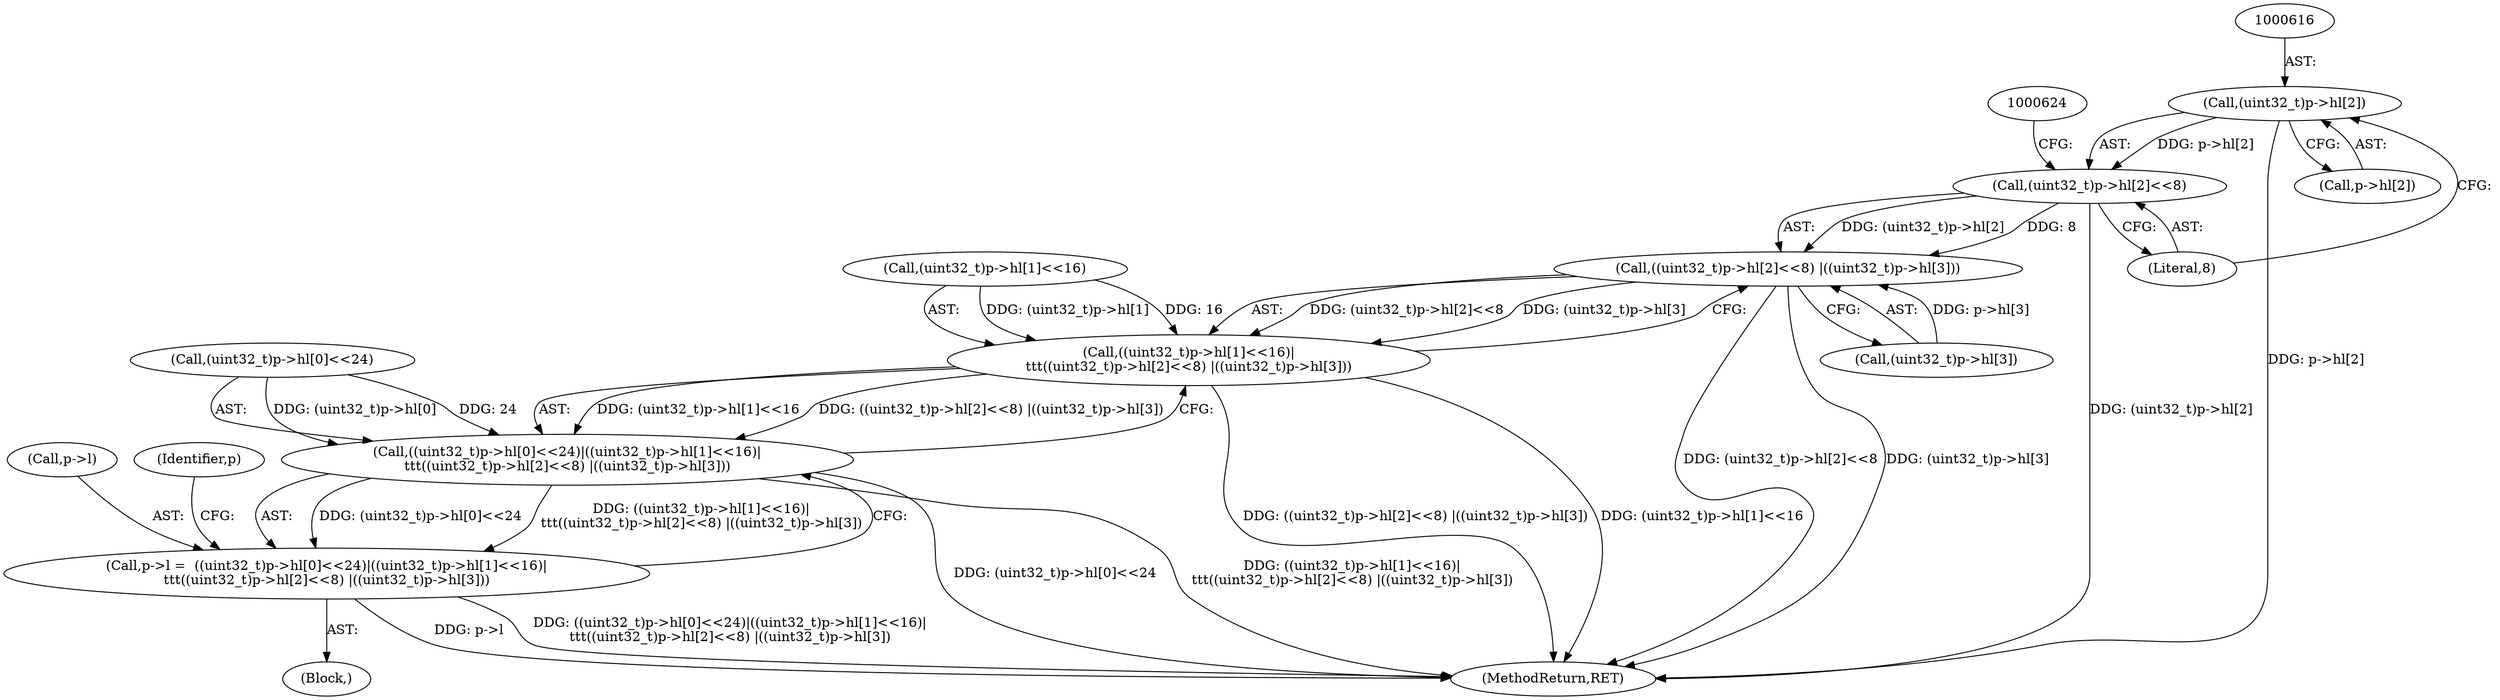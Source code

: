 digraph "0_file_4a284c89d6ef11aca34da65da7d673050a5ea320_2@array" {
"1000615" [label="(Call,(uint32_t)p->hl[2])"];
"1000614" [label="(Call,(uint32_t)p->hl[2]<<8)"];
"1000613" [label="(Call,((uint32_t)p->hl[2]<<8) |((uint32_t)p->hl[3]))"];
"1000603" [label="(Call,((uint32_t)p->hl[1]<<16)|\n\t\t\t((uint32_t)p->hl[2]<<8) |((uint32_t)p->hl[3]))"];
"1000593" [label="(Call,((uint32_t)p->hl[0]<<24)|((uint32_t)p->hl[1]<<16)|\n\t\t\t((uint32_t)p->hl[2]<<8) |((uint32_t)p->hl[3]))"];
"1000589" [label="(Call,p->l =  ((uint32_t)p->hl[0]<<24)|((uint32_t)p->hl[1]<<16)|\n\t\t\t((uint32_t)p->hl[2]<<8) |((uint32_t)p->hl[3]))"];
"1000879" [label="(MethodReturn,RET)"];
"1000613" [label="(Call,((uint32_t)p->hl[2]<<8) |((uint32_t)p->hl[3]))"];
"1000615" [label="(Call,(uint32_t)p->hl[2])"];
"1000593" [label="(Call,((uint32_t)p->hl[0]<<24)|((uint32_t)p->hl[1]<<16)|\n\t\t\t((uint32_t)p->hl[2]<<8) |((uint32_t)p->hl[3]))"];
"1000590" [label="(Call,p->l)"];
"1000631" [label="(Identifier,p)"];
"1000617" [label="(Call,p->hl[2])"];
"1000589" [label="(Call,p->l =  ((uint32_t)p->hl[0]<<24)|((uint32_t)p->hl[1]<<16)|\n\t\t\t((uint32_t)p->hl[2]<<8) |((uint32_t)p->hl[3]))"];
"1000623" [label="(Call,(uint32_t)p->hl[3])"];
"1000594" [label="(Call,(uint32_t)p->hl[0]<<24)"];
"1000604" [label="(Call,(uint32_t)p->hl[1]<<16)"];
"1000119" [label="(Block,)"];
"1000622" [label="(Literal,8)"];
"1000603" [label="(Call,((uint32_t)p->hl[1]<<16)|\n\t\t\t((uint32_t)p->hl[2]<<8) |((uint32_t)p->hl[3]))"];
"1000614" [label="(Call,(uint32_t)p->hl[2]<<8)"];
"1000615" -> "1000614"  [label="AST: "];
"1000615" -> "1000617"  [label="CFG: "];
"1000616" -> "1000615"  [label="AST: "];
"1000617" -> "1000615"  [label="AST: "];
"1000622" -> "1000615"  [label="CFG: "];
"1000615" -> "1000879"  [label="DDG: p->hl[2]"];
"1000615" -> "1000614"  [label="DDG: p->hl[2]"];
"1000614" -> "1000613"  [label="AST: "];
"1000614" -> "1000622"  [label="CFG: "];
"1000622" -> "1000614"  [label="AST: "];
"1000624" -> "1000614"  [label="CFG: "];
"1000614" -> "1000879"  [label="DDG: (uint32_t)p->hl[2]"];
"1000614" -> "1000613"  [label="DDG: (uint32_t)p->hl[2]"];
"1000614" -> "1000613"  [label="DDG: 8"];
"1000613" -> "1000603"  [label="AST: "];
"1000613" -> "1000623"  [label="CFG: "];
"1000623" -> "1000613"  [label="AST: "];
"1000603" -> "1000613"  [label="CFG: "];
"1000613" -> "1000879"  [label="DDG: (uint32_t)p->hl[2]<<8"];
"1000613" -> "1000879"  [label="DDG: (uint32_t)p->hl[3]"];
"1000613" -> "1000603"  [label="DDG: (uint32_t)p->hl[2]<<8"];
"1000613" -> "1000603"  [label="DDG: (uint32_t)p->hl[3]"];
"1000623" -> "1000613"  [label="DDG: p->hl[3]"];
"1000603" -> "1000593"  [label="AST: "];
"1000604" -> "1000603"  [label="AST: "];
"1000593" -> "1000603"  [label="CFG: "];
"1000603" -> "1000879"  [label="DDG: ((uint32_t)p->hl[2]<<8) |((uint32_t)p->hl[3])"];
"1000603" -> "1000879"  [label="DDG: (uint32_t)p->hl[1]<<16"];
"1000603" -> "1000593"  [label="DDG: (uint32_t)p->hl[1]<<16"];
"1000603" -> "1000593"  [label="DDG: ((uint32_t)p->hl[2]<<8) |((uint32_t)p->hl[3])"];
"1000604" -> "1000603"  [label="DDG: (uint32_t)p->hl[1]"];
"1000604" -> "1000603"  [label="DDG: 16"];
"1000593" -> "1000589"  [label="AST: "];
"1000594" -> "1000593"  [label="AST: "];
"1000589" -> "1000593"  [label="CFG: "];
"1000593" -> "1000879"  [label="DDG: (uint32_t)p->hl[0]<<24"];
"1000593" -> "1000879"  [label="DDG: ((uint32_t)p->hl[1]<<16)|\n\t\t\t((uint32_t)p->hl[2]<<8) |((uint32_t)p->hl[3])"];
"1000593" -> "1000589"  [label="DDG: (uint32_t)p->hl[0]<<24"];
"1000593" -> "1000589"  [label="DDG: ((uint32_t)p->hl[1]<<16)|\n\t\t\t((uint32_t)p->hl[2]<<8) |((uint32_t)p->hl[3])"];
"1000594" -> "1000593"  [label="DDG: (uint32_t)p->hl[0]"];
"1000594" -> "1000593"  [label="DDG: 24"];
"1000589" -> "1000119"  [label="AST: "];
"1000590" -> "1000589"  [label="AST: "];
"1000631" -> "1000589"  [label="CFG: "];
"1000589" -> "1000879"  [label="DDG: p->l"];
"1000589" -> "1000879"  [label="DDG: ((uint32_t)p->hl[0]<<24)|((uint32_t)p->hl[1]<<16)|\n\t\t\t((uint32_t)p->hl[2]<<8) |((uint32_t)p->hl[3])"];
}
